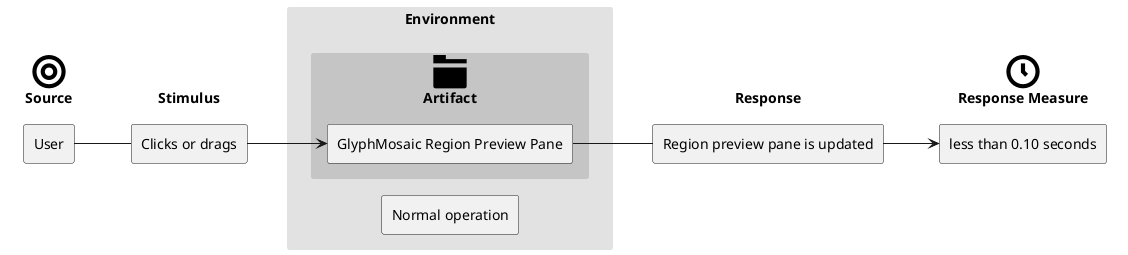 @startuml region-drawing
skinparam nodesep 50
skinparam ranksep 5
top to bottom direction
skinparam PackageStyle rectangle
skinparam ComponentStyle rectangle
skinparam PackageBorderColor transparent

package "<size:50><&target>\nSource" {
    [User] as src
}

rectangle Stimulus {
    [Clicks or drags] as stim
}

src -r- stim

package Environment #dddddddd {
    [Normal operation] as env

package "<size:50><&folder>\nArtifact" #bbbbbbbb {
    package [GlyphMosaic Region Preview Pane] as art
}

env -[hidden]u- art
}

stim -r-> art

package Response {
    package [Region preview pane is updated] as rspns
}

art -r- rspns

package "<size:50><&clock>\nResponse Measure" {
    package [less than 0.10 seconds] as msr
}

rspns -r-> msr


@enduml